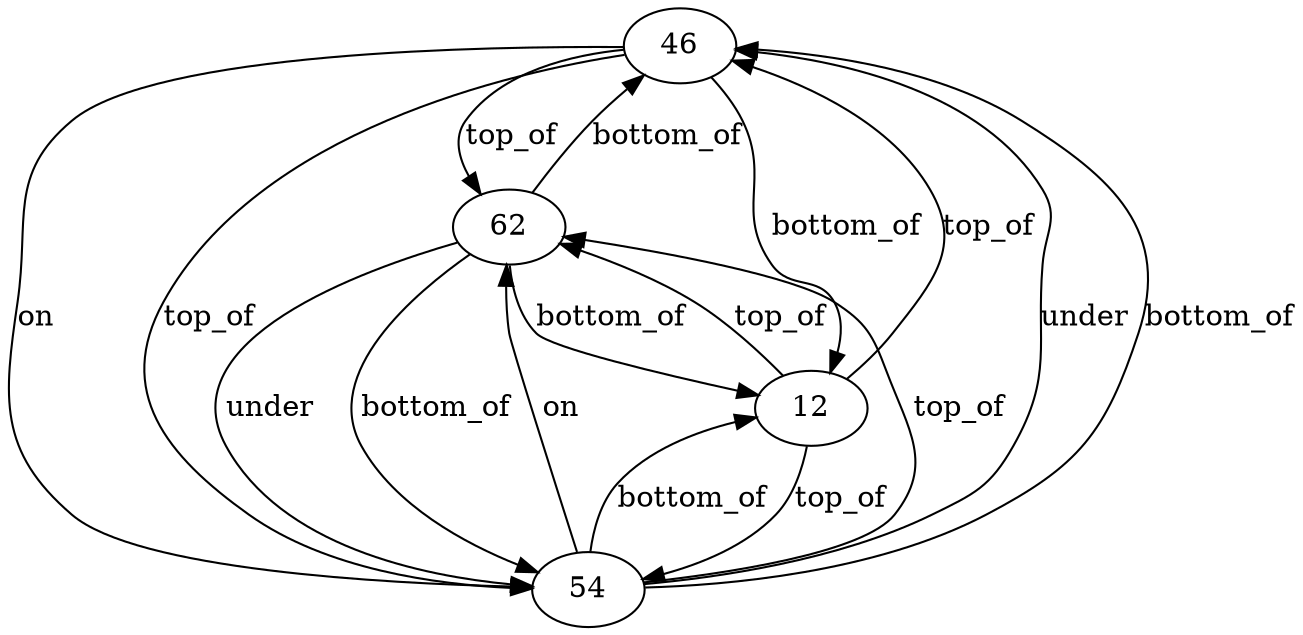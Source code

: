 // Graph of spatial relations
digraph {
	46 [label=46]
	62 [label=62]
	54 [label=54]
	12 [label=12]
	62 -> 46 [label=bottom_of]
	54 -> 46 [label=under]
	54 -> 46 [label=bottom_of]
	12 -> 46 [label=top_of]
	46 -> 62 [label=top_of]
	54 -> 62 [label=on]
	54 -> 62 [label=top_of]
	12 -> 62 [label=top_of]
	46 -> 54 [label=on]
	46 -> 54 [label=top_of]
	62 -> 54 [label=under]
	62 -> 54 [label=bottom_of]
	12 -> 54 [label=top_of]
	46 -> 12 [label=bottom_of]
	62 -> 12 [label=bottom_of]
	54 -> 12 [label=bottom_of]
}
